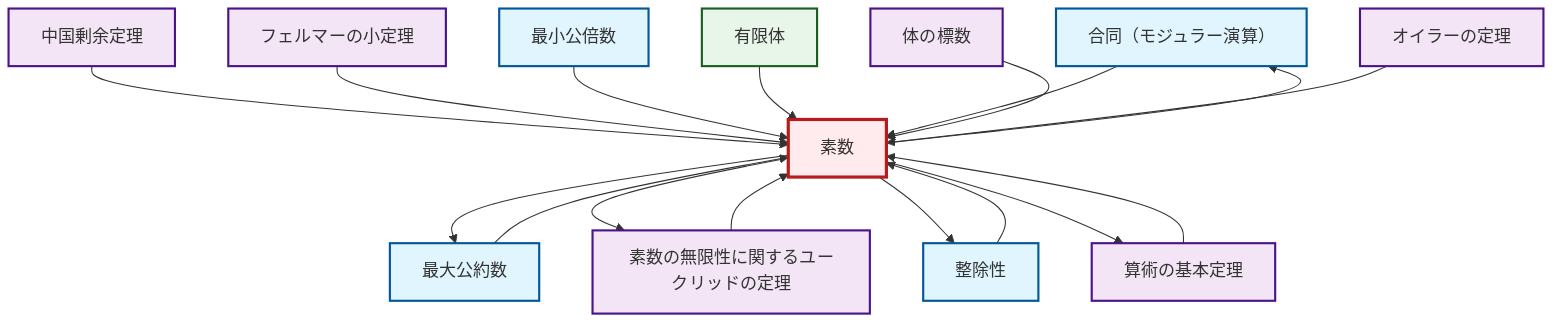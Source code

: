 graph TD
    classDef definition fill:#e1f5fe,stroke:#01579b,stroke-width:2px
    classDef theorem fill:#f3e5f5,stroke:#4a148c,stroke-width:2px
    classDef axiom fill:#fff3e0,stroke:#e65100,stroke-width:2px
    classDef example fill:#e8f5e9,stroke:#1b5e20,stroke-width:2px
    classDef current fill:#ffebee,stroke:#b71c1c,stroke-width:3px
    def-congruence["合同（モジュラー演算）"]:::definition
    thm-euler["オイラーの定理"]:::theorem
    def-divisibility["整除性"]:::definition
    thm-euclid-infinitude-primes["素数の無限性に関するユークリッドの定理"]:::theorem
    def-gcd["最大公約数"]:::definition
    thm-fundamental-arithmetic["算術の基本定理"]:::theorem
    thm-field-characteristic["体の標数"]:::theorem
    thm-chinese-remainder["中国剰余定理"]:::theorem
    def-lcm["最小公倍数"]:::definition
    thm-fermat-little["フェルマーの小定理"]:::theorem
    def-prime["素数"]:::definition
    ex-finite-field["有限体"]:::example
    thm-fundamental-arithmetic --> def-prime
    def-prime --> def-gcd
    thm-chinese-remainder --> def-prime
    thm-fermat-little --> def-prime
    def-gcd --> def-prime
    def-prime --> def-congruence
    def-lcm --> def-prime
    def-prime --> thm-euclid-infinitude-primes
    def-prime --> def-divisibility
    ex-finite-field --> def-prime
    def-congruence --> def-prime
    def-prime --> thm-fundamental-arithmetic
    thm-field-characteristic --> def-prime
    thm-euclid-infinitude-primes --> def-prime
    thm-euler --> def-prime
    def-divisibility --> def-prime
    class def-prime current